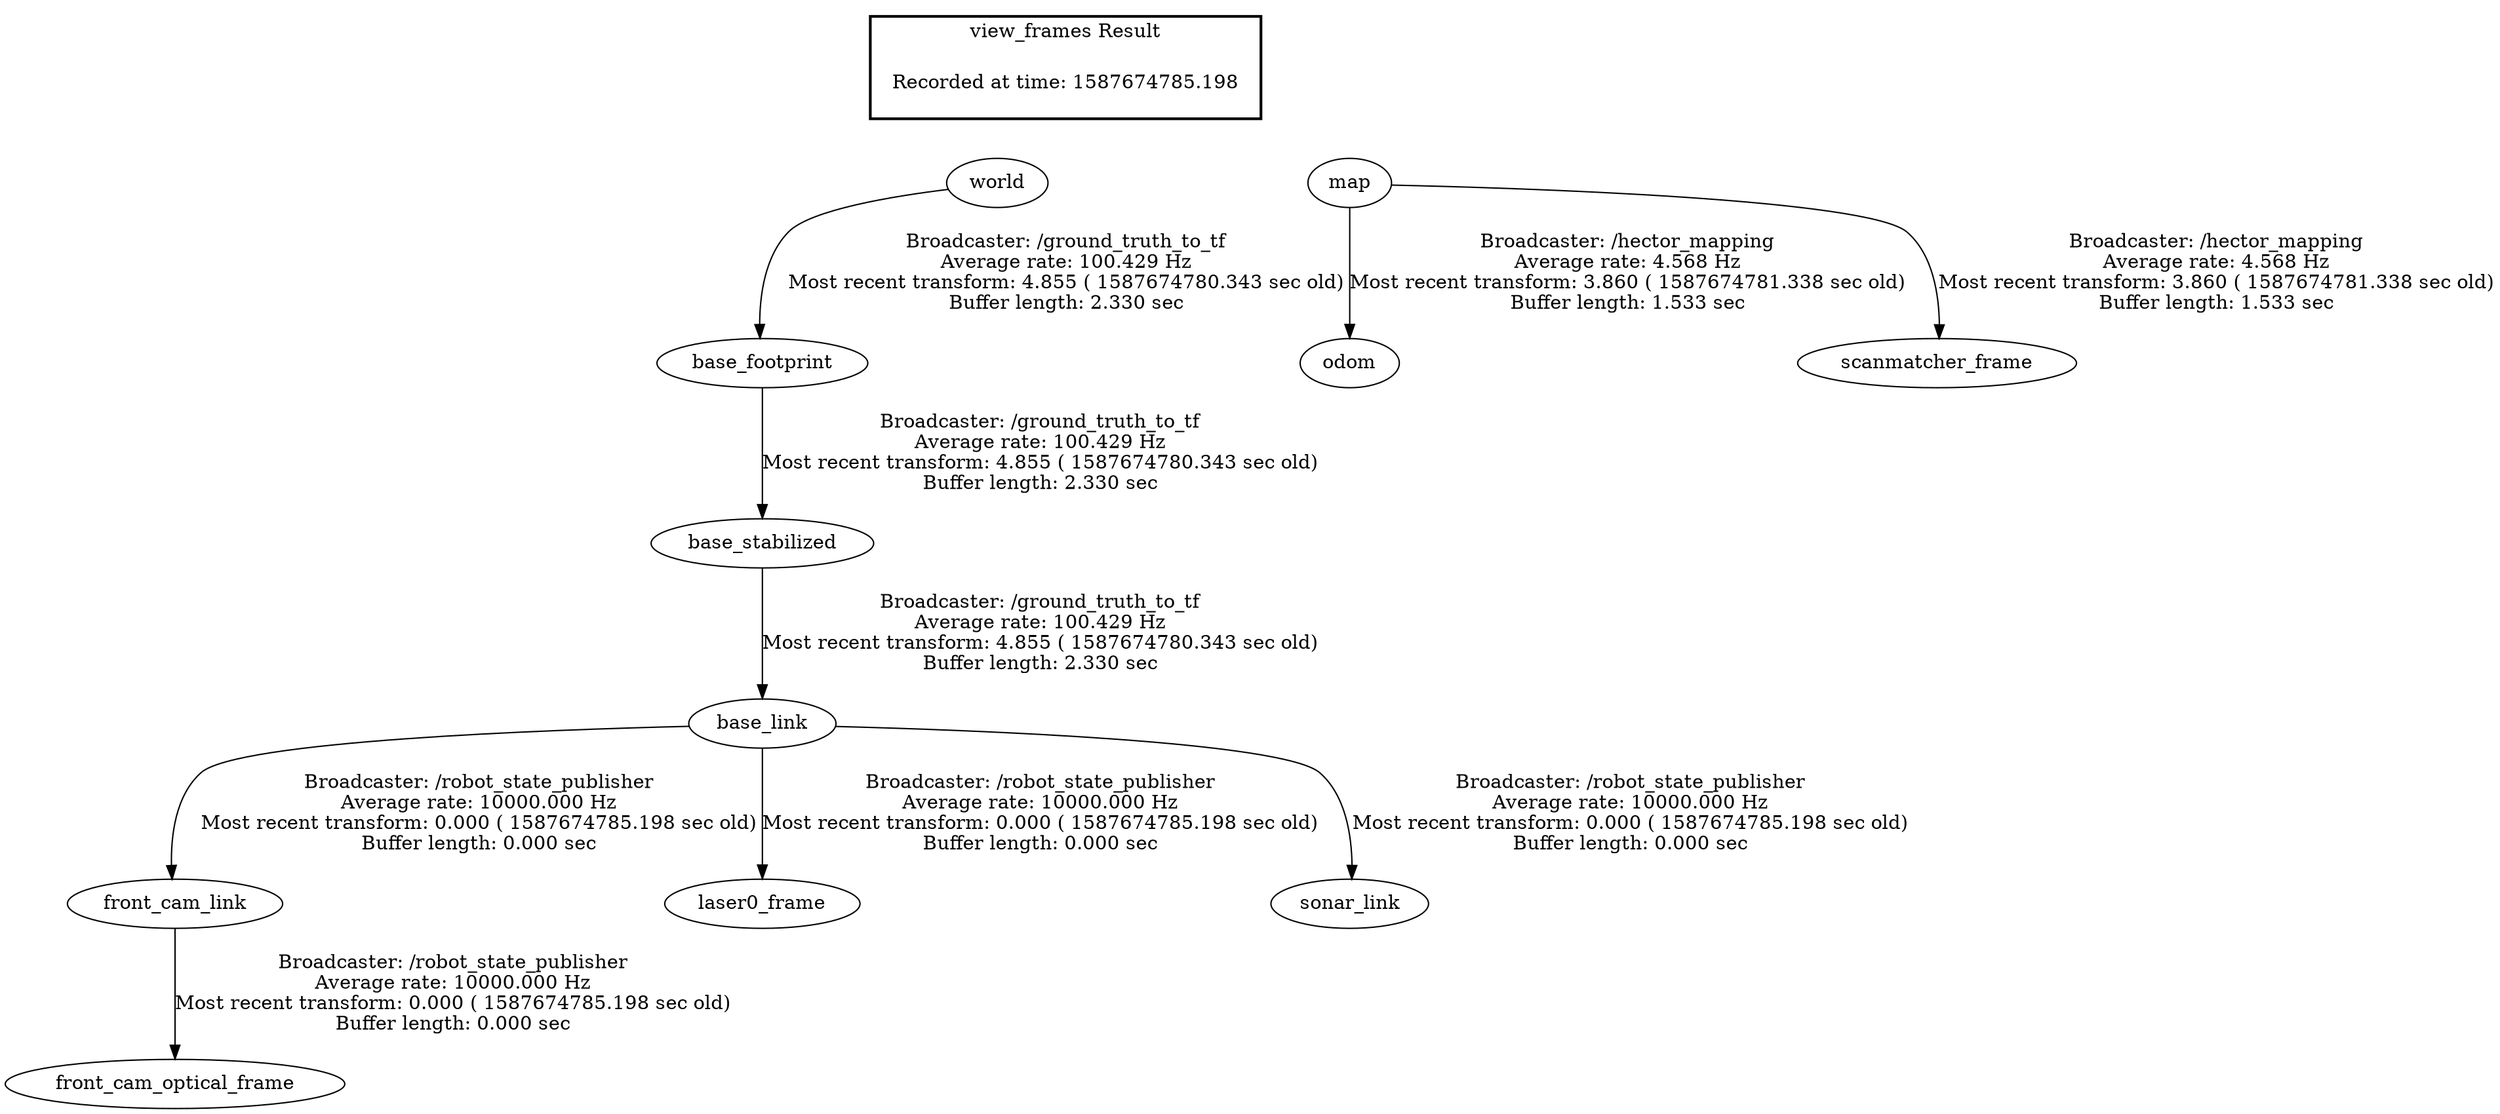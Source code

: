 digraph G {
"base_link" -> "front_cam_link"[label="Broadcaster: /robot_state_publisher\nAverage rate: 10000.000 Hz\nMost recent transform: 0.000 ( 1587674785.198 sec old)\nBuffer length: 0.000 sec\n"];
"base_stabilized" -> "base_link"[label="Broadcaster: /ground_truth_to_tf\nAverage rate: 100.429 Hz\nMost recent transform: 4.855 ( 1587674780.343 sec old)\nBuffer length: 2.330 sec\n"];
"front_cam_link" -> "front_cam_optical_frame"[label="Broadcaster: /robot_state_publisher\nAverage rate: 10000.000 Hz\nMost recent transform: 0.000 ( 1587674785.198 sec old)\nBuffer length: 0.000 sec\n"];
"base_link" -> "laser0_frame"[label="Broadcaster: /robot_state_publisher\nAverage rate: 10000.000 Hz\nMost recent transform: 0.000 ( 1587674785.198 sec old)\nBuffer length: 0.000 sec\n"];
"base_link" -> "sonar_link"[label="Broadcaster: /robot_state_publisher\nAverage rate: 10000.000 Hz\nMost recent transform: 0.000 ( 1587674785.198 sec old)\nBuffer length: 0.000 sec\n"];
"world" -> "base_footprint"[label="Broadcaster: /ground_truth_to_tf\nAverage rate: 100.429 Hz\nMost recent transform: 4.855 ( 1587674780.343 sec old)\nBuffer length: 2.330 sec\n"];
"base_footprint" -> "base_stabilized"[label="Broadcaster: /ground_truth_to_tf\nAverage rate: 100.429 Hz\nMost recent transform: 4.855 ( 1587674780.343 sec old)\nBuffer length: 2.330 sec\n"];
"map" -> "odom"[label="Broadcaster: /hector_mapping\nAverage rate: 4.568 Hz\nMost recent transform: 3.860 ( 1587674781.338 sec old)\nBuffer length: 1.533 sec\n"];
"map" -> "scanmatcher_frame"[label="Broadcaster: /hector_mapping\nAverage rate: 4.568 Hz\nMost recent transform: 3.860 ( 1587674781.338 sec old)\nBuffer length: 1.533 sec\n"];
edge [style=invis];
 subgraph cluster_legend { style=bold; color=black; label ="view_frames Result";
"Recorded at time: 1587674785.198"[ shape=plaintext ] ;
 }->"world";
edge [style=invis];
 subgraph cluster_legend { style=bold; color=black; label ="view_frames Result";
"Recorded at time: 1587674785.198"[ shape=plaintext ] ;
 }->"map";
}